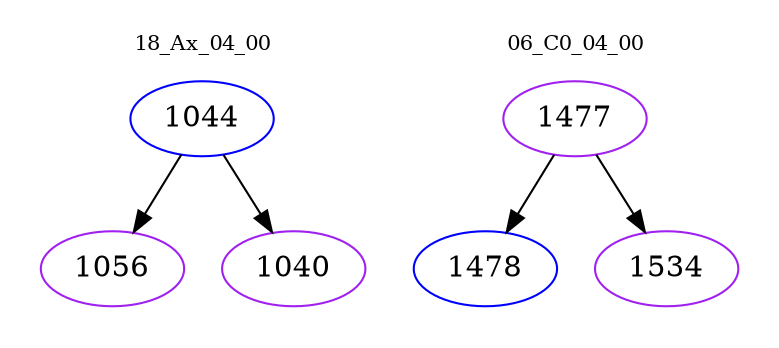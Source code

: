 digraph{
subgraph cluster_0 {
color = white
label = "18_Ax_04_00";
fontsize=10;
T0_1044 [label="1044", color="blue"]
T0_1044 -> T0_1056 [color="black"]
T0_1056 [label="1056", color="purple"]
T0_1044 -> T0_1040 [color="black"]
T0_1040 [label="1040", color="purple"]
}
subgraph cluster_1 {
color = white
label = "06_C0_04_00";
fontsize=10;
T1_1477 [label="1477", color="purple"]
T1_1477 -> T1_1478 [color="black"]
T1_1478 [label="1478", color="blue"]
T1_1477 -> T1_1534 [color="black"]
T1_1534 [label="1534", color="purple"]
}
}
